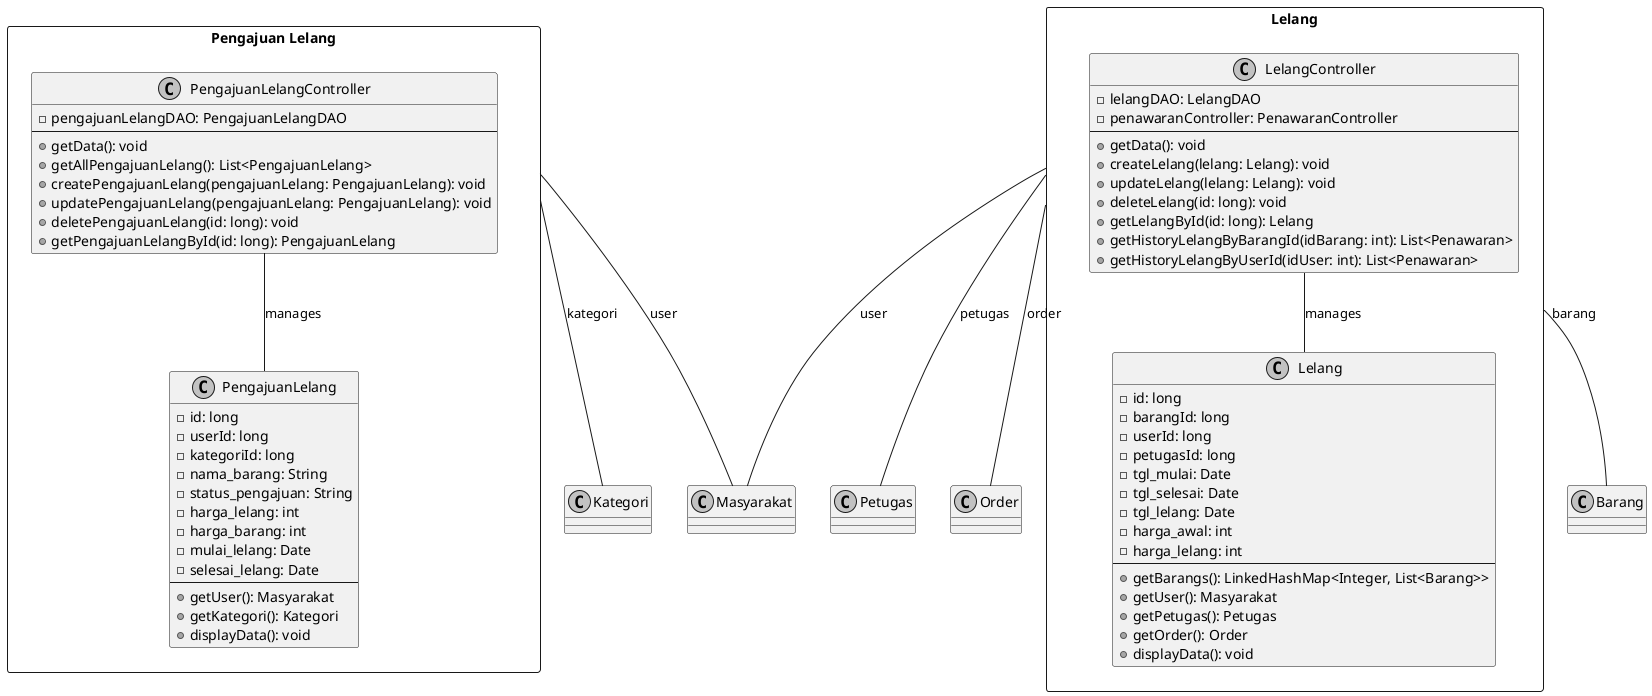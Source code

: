@startuml
skinparam monochrome true
' === Pengajuan Lelang ===
rectangle "Pengajuan Lelang" as PengajuanLelang {
  class PengajuanLelang {
    -id: long
    -userId: long
    -kategoriId: long
    -nama_barang: String
    -status_pengajuan: String
    -harga_lelang: int
    -harga_barang: int
    -mulai_lelang: Date
    -selesai_lelang: Date
    --
    +getUser(): Masyarakat
    +getKategori(): Kategori
    +displayData(): void
  }
  class PengajuanLelangController {
    -pengajuanLelangDAO: PengajuanLelangDAO
    --
    +getData(): void
    +getAllPengajuanLelang(): List<PengajuanLelang>
    +createPengajuanLelang(pengajuanLelang: PengajuanLelang): void
    +updatePengajuanLelang(pengajuanLelang: PengajuanLelang): void
    +deletePengajuanLelang(id: long): void
    +getPengajuanLelangById(id: long): PengajuanLelang
  }
  PengajuanLelangController -- PengajuanLelang : manages
}

' === Lelang ===
rectangle "Lelang" as Lelang {
  class Lelang {
    -id: long
    -barangId: long
    -userId: long
    -petugasId: long
    -tgl_mulai: Date
    -tgl_selesai: Date
    -tgl_lelang: Date
    -harga_awal: int
    -harga_lelang: int
    --
    +getBarangs(): LinkedHashMap<Integer, List<Barang>>
    +getUser(): Masyarakat
    +getPetugas(): Petugas
    +getOrder(): Order
    +displayData(): void
  }
  class LelangController {
    -lelangDAO: LelangDAO
    -penawaranController: PenawaranController
    --
    +getData(): void
    +createLelang(lelang: Lelang): void
    +updateLelang(lelang: Lelang): void
    +deleteLelang(id: long): void
    +getLelangById(id: long): Lelang
    +getHistoryLelangByBarangId(idBarang: int): List<Penawaran>
    +getHistoryLelangByUserId(idUser: int): List<Penawaran>
  }
  LelangController -- Lelang : manages
}

' === Relasi ===
PengajuanLelang -- Masyarakat : user
PengajuanLelang -- Kategori : kategori
Lelang -- Barang : barang
Lelang -- Masyarakat : user
Lelang -- Petugas : petugas
Lelang -- Order : order

@enduml
